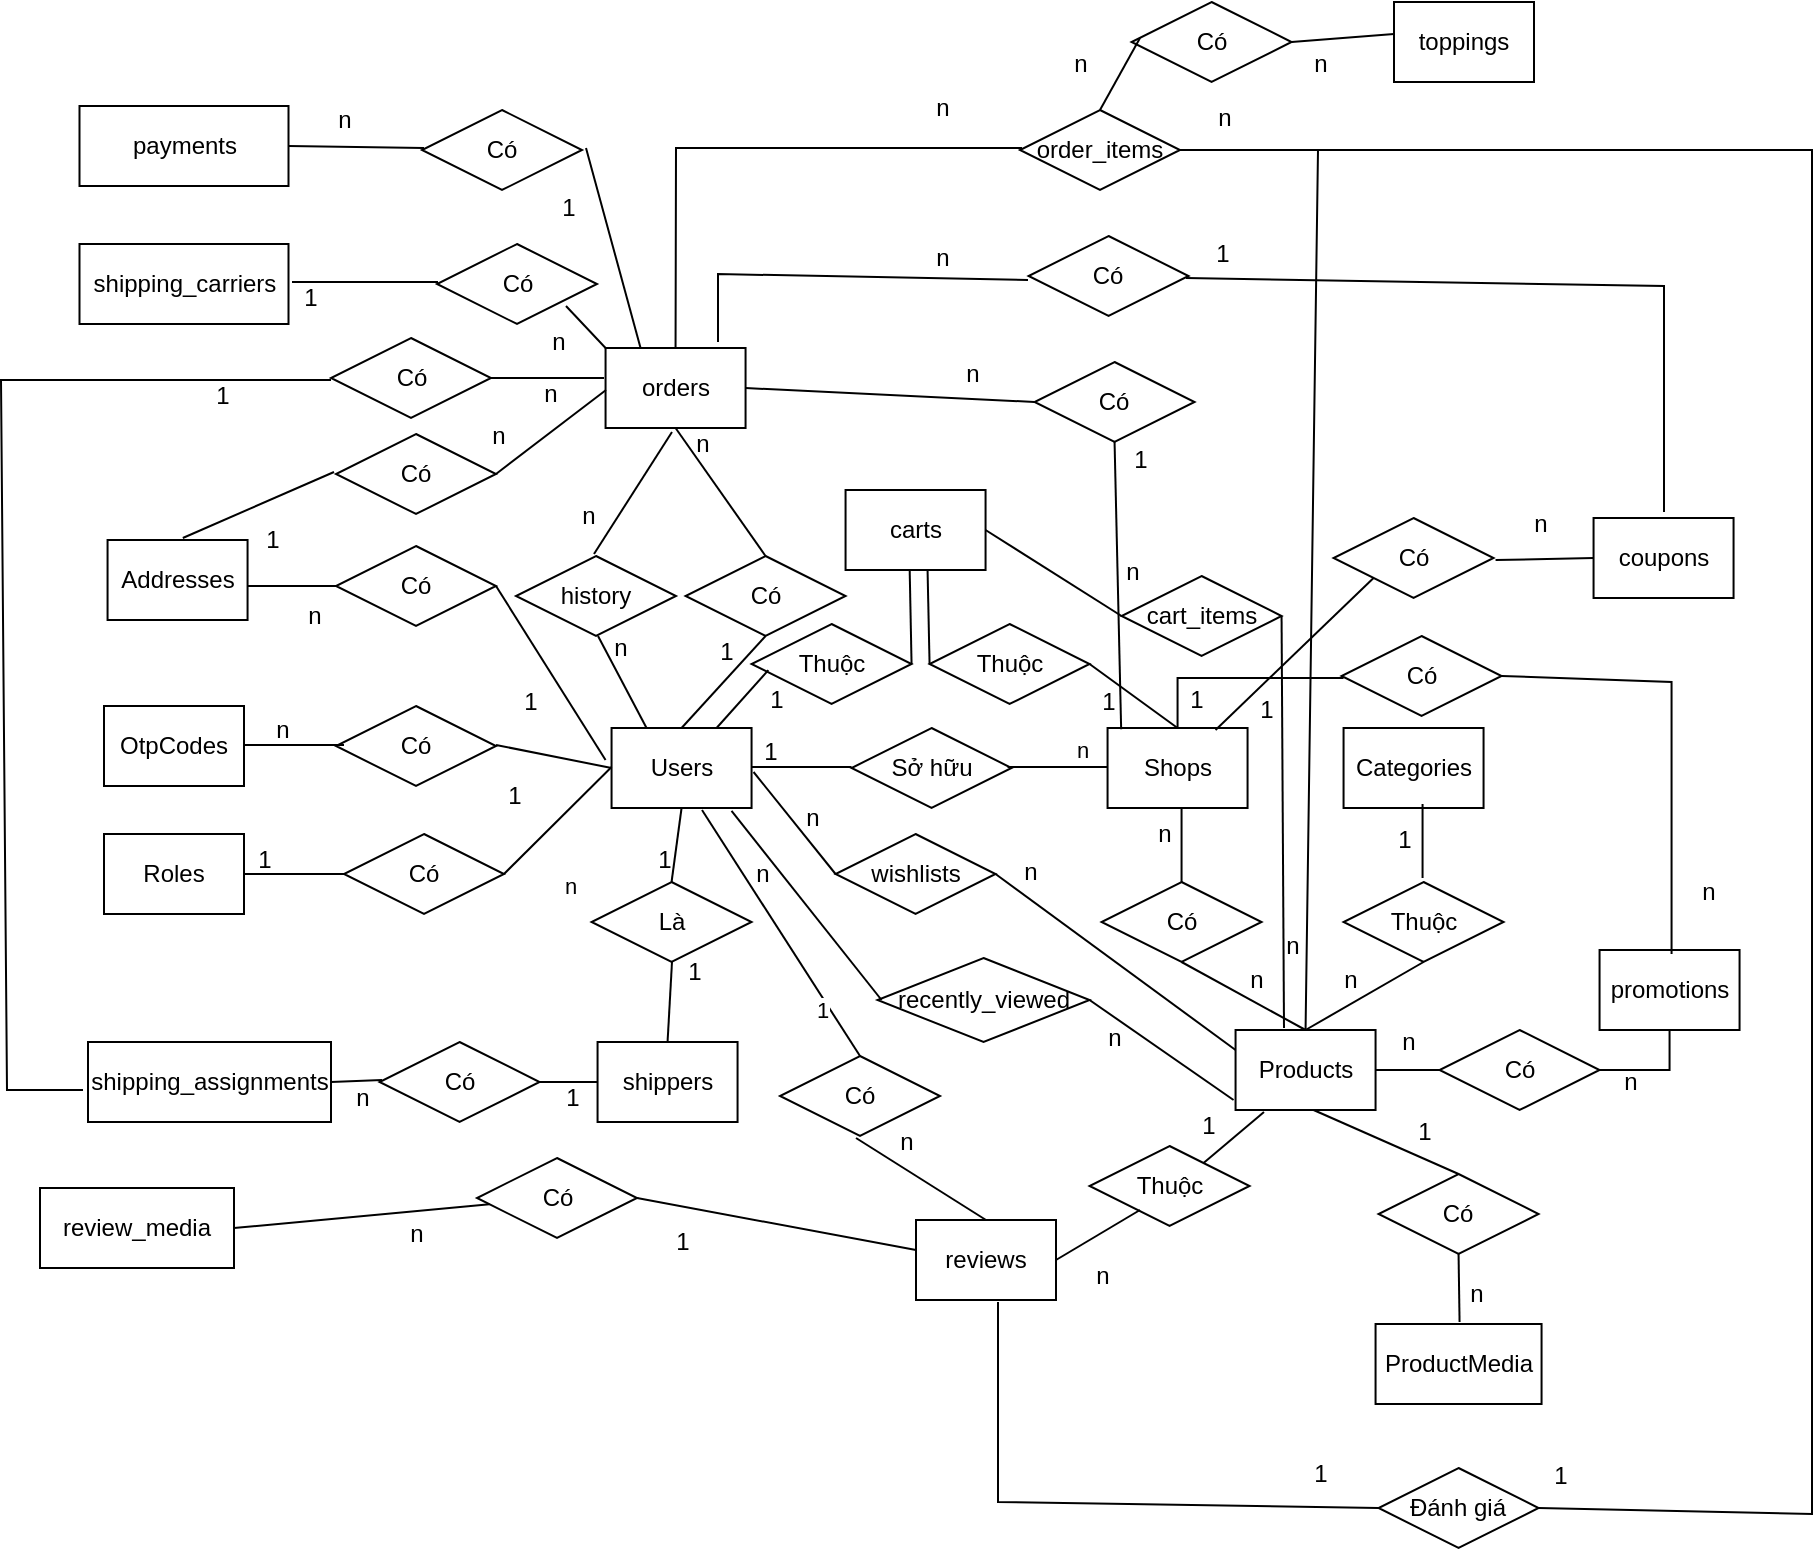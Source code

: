<mxfile version="28.2.0">
  <diagram name="Page-1" id="iB7CZjOayb0uAX34vhnn">
    <mxGraphModel dx="1042" dy="527" grid="1" gridSize="10" guides="1" tooltips="1" connect="1" arrows="1" fold="1" page="1" pageScale="1" pageWidth="827" pageHeight="1169" math="0" shadow="0">
      <root>
        <mxCell id="0" />
        <mxCell id="1" parent="0" />
        <mxCell id="RnyVEv3LvNVgg6abGBlx-1" value="Roles" style="rounded=0;whiteSpace=wrap;html=1;" parent="1" vertex="1">
          <mxGeometry x="132" y="418" width="70" height="40" as="geometry" />
        </mxCell>
        <mxCell id="RnyVEv3LvNVgg6abGBlx-2" value="Users" style="rounded=0;whiteSpace=wrap;html=1;" parent="1" vertex="1">
          <mxGeometry x="385.78" y="365" width="70" height="40" as="geometry" />
        </mxCell>
        <mxCell id="RnyVEv3LvNVgg6abGBlx-3" value="Có" style="rhombus;whiteSpace=wrap;html=1;" parent="1" vertex="1">
          <mxGeometry x="252" y="418" width="80" height="40" as="geometry" />
        </mxCell>
        <mxCell id="RnyVEv3LvNVgg6abGBlx-4" value="" style="endArrow=none;html=1;rounded=0;exitX=1;exitY=0.5;exitDx=0;exitDy=0;" parent="1" source="RnyVEv3LvNVgg6abGBlx-1" edge="1">
          <mxGeometry width="50" height="50" relative="1" as="geometry">
            <mxPoint x="202" y="488" as="sourcePoint" />
            <mxPoint x="252" y="438" as="targetPoint" />
          </mxGeometry>
        </mxCell>
        <mxCell id="RnyVEv3LvNVgg6abGBlx-5" value="" style="endArrow=none;html=1;rounded=0;exitX=1;exitY=0.5;exitDx=0;exitDy=0;" parent="1" source="RnyVEv3LvNVgg6abGBlx-3" edge="1">
          <mxGeometry width="50" height="50" relative="1" as="geometry">
            <mxPoint x="335.78" y="384.5" as="sourcePoint" />
            <mxPoint x="385.78" y="384.5" as="targetPoint" />
          </mxGeometry>
        </mxCell>
        <mxCell id="RnyVEv3LvNVgg6abGBlx-6" value="n" style="edgeLabel;html=1;align=center;verticalAlign=middle;resizable=0;points=[];" parent="RnyVEv3LvNVgg6abGBlx-5" vertex="1" connectable="0">
          <mxGeometry x="0.496" y="4" relative="1" as="geometry">
            <mxPoint x="-4" y="48" as="offset" />
          </mxGeometry>
        </mxCell>
        <mxCell id="RnyVEv3LvNVgg6abGBlx-7" value="1" style="text;html=1;align=center;verticalAlign=middle;resizable=0;points=[];autosize=1;strokeColor=none;fillColor=none;" parent="1" vertex="1">
          <mxGeometry x="197" y="416" width="30" height="30" as="geometry" />
        </mxCell>
        <mxCell id="RnyVEv3LvNVgg6abGBlx-8" value="OtpCodes" style="rounded=0;whiteSpace=wrap;html=1;" parent="1" vertex="1">
          <mxGeometry x="132" y="354" width="70" height="40" as="geometry" />
        </mxCell>
        <mxCell id="RnyVEv3LvNVgg6abGBlx-9" value="Có" style="rhombus;whiteSpace=wrap;html=1;" parent="1" vertex="1">
          <mxGeometry x="248" y="354" width="80" height="40" as="geometry" />
        </mxCell>
        <mxCell id="RnyVEv3LvNVgg6abGBlx-10" value="" style="endArrow=none;html=1;rounded=0;exitX=1;exitY=0.5;exitDx=0;exitDy=0;" parent="1" edge="1">
          <mxGeometry width="50" height="50" relative="1" as="geometry">
            <mxPoint x="202" y="373.5" as="sourcePoint" />
            <mxPoint x="252" y="373.5" as="targetPoint" />
          </mxGeometry>
        </mxCell>
        <mxCell id="RnyVEv3LvNVgg6abGBlx-11" value="" style="endArrow=none;html=1;rounded=0;exitX=1;exitY=0.5;exitDx=0;exitDy=0;entryX=0;entryY=0.5;entryDx=0;entryDy=0;" parent="1" target="RnyVEv3LvNVgg6abGBlx-2" edge="1">
          <mxGeometry width="50" height="50" relative="1" as="geometry">
            <mxPoint x="328" y="373.5" as="sourcePoint" />
            <mxPoint x="382.0" y="434" as="targetPoint" />
          </mxGeometry>
        </mxCell>
        <mxCell id="RnyVEv3LvNVgg6abGBlx-12" value="1" style="text;html=1;align=center;verticalAlign=middle;resizable=0;points=[];autosize=1;strokeColor=none;fillColor=none;" parent="1" vertex="1">
          <mxGeometry x="324.78" y="386" width="25" height="26" as="geometry" />
        </mxCell>
        <mxCell id="RnyVEv3LvNVgg6abGBlx-13" value="n" style="text;html=1;align=center;verticalAlign=middle;resizable=0;points=[];autosize=1;strokeColor=none;fillColor=none;" parent="1" vertex="1">
          <mxGeometry x="208" y="353" width="25" height="26" as="geometry" />
        </mxCell>
        <mxCell id="RnyVEv3LvNVgg6abGBlx-14" value="Sở hữu" style="rhombus;whiteSpace=wrap;html=1;" parent="1" vertex="1">
          <mxGeometry x="505.78" y="365" width="80" height="40" as="geometry" />
        </mxCell>
        <mxCell id="RnyVEv3LvNVgg6abGBlx-15" value="Có" style="rhombus;whiteSpace=wrap;html=1;" parent="1" vertex="1">
          <mxGeometry x="248" y="274" width="80" height="40" as="geometry" />
        </mxCell>
        <mxCell id="RnyVEv3LvNVgg6abGBlx-16" value="Addresses" style="rounded=0;whiteSpace=wrap;html=1;" parent="1" vertex="1">
          <mxGeometry x="133.78" y="271" width="70" height="40" as="geometry" />
        </mxCell>
        <mxCell id="RnyVEv3LvNVgg6abGBlx-17" value="" style="endArrow=none;html=1;rounded=0;entryX=0;entryY=0.5;entryDx=0;entryDy=0;" parent="1" target="RnyVEv3LvNVgg6abGBlx-15" edge="1">
          <mxGeometry width="50" height="50" relative="1" as="geometry">
            <mxPoint x="203.78" y="294" as="sourcePoint" />
            <mxPoint x="421.78" y="273.5" as="targetPoint" />
          </mxGeometry>
        </mxCell>
        <mxCell id="RnyVEv3LvNVgg6abGBlx-18" value="" style="endArrow=none;html=1;rounded=0;exitX=1;exitY=0.5;exitDx=0;exitDy=0;" parent="1" source="RnyVEv3LvNVgg6abGBlx-15" edge="1">
          <mxGeometry width="50" height="50" relative="1" as="geometry">
            <mxPoint x="190.78" y="273.5" as="sourcePoint" />
            <mxPoint x="382.78" y="381" as="targetPoint" />
            <Array as="points" />
          </mxGeometry>
        </mxCell>
        <mxCell id="RnyVEv3LvNVgg6abGBlx-19" value="1" style="text;html=1;align=center;verticalAlign=middle;resizable=0;points=[];autosize=1;strokeColor=none;fillColor=none;" parent="1" vertex="1">
          <mxGeometry x="332" y="339" width="25" height="26" as="geometry" />
        </mxCell>
        <mxCell id="RnyVEv3LvNVgg6abGBlx-20" value="n" style="text;html=1;align=center;verticalAlign=middle;resizable=0;points=[];autosize=1;strokeColor=none;fillColor=none;" parent="1" vertex="1">
          <mxGeometry x="224.25" y="296" width="25" height="26" as="geometry" />
        </mxCell>
        <mxCell id="RnyVEv3LvNVgg6abGBlx-21" value="Shops" style="rounded=0;whiteSpace=wrap;html=1;" parent="1" vertex="1">
          <mxGeometry x="633.78" y="365" width="70" height="40" as="geometry" />
        </mxCell>
        <mxCell id="RnyVEv3LvNVgg6abGBlx-22" value="" style="endArrow=none;html=1;rounded=0;exitX=1;exitY=0.5;exitDx=0;exitDy=0;" parent="1" edge="1">
          <mxGeometry width="50" height="50" relative="1" as="geometry">
            <mxPoint x="583.78" y="384.5" as="sourcePoint" />
            <mxPoint x="633.78" y="384.5" as="targetPoint" />
          </mxGeometry>
        </mxCell>
        <mxCell id="RnyVEv3LvNVgg6abGBlx-23" value="n" style="edgeLabel;html=1;align=center;verticalAlign=middle;resizable=0;points=[];" parent="RnyVEv3LvNVgg6abGBlx-22" vertex="1" connectable="0">
          <mxGeometry x="0.424" y="4" relative="1" as="geometry">
            <mxPoint x="1" y="-5" as="offset" />
          </mxGeometry>
        </mxCell>
        <mxCell id="RnyVEv3LvNVgg6abGBlx-24" value="" style="endArrow=none;html=1;rounded=0;exitX=1;exitY=0.5;exitDx=0;exitDy=0;" parent="1" edge="1">
          <mxGeometry width="50" height="50" relative="1" as="geometry">
            <mxPoint x="455.78" y="384.5" as="sourcePoint" />
            <mxPoint x="505.78" y="384.5" as="targetPoint" />
          </mxGeometry>
        </mxCell>
        <mxCell id="RnyVEv3LvNVgg6abGBlx-25" value="1" style="text;html=1;align=center;verticalAlign=middle;resizable=0;points=[];autosize=1;strokeColor=none;fillColor=none;" parent="1" vertex="1">
          <mxGeometry x="452.78" y="364" width="25" height="26" as="geometry" />
        </mxCell>
        <mxCell id="RnyVEv3LvNVgg6abGBlx-26" value="Categories" style="rounded=0;whiteSpace=wrap;html=1;" parent="1" vertex="1">
          <mxGeometry x="751.78" y="365" width="70" height="40" as="geometry" />
        </mxCell>
        <mxCell id="RnyVEv3LvNVgg6abGBlx-27" value="Products" style="rounded=0;whiteSpace=wrap;html=1;" parent="1" vertex="1">
          <mxGeometry x="697.78" y="516" width="70" height="40" as="geometry" />
        </mxCell>
        <mxCell id="RnyVEv3LvNVgg6abGBlx-28" value="Có" style="rhombus;whiteSpace=wrap;html=1;" parent="1" vertex="1">
          <mxGeometry x="630.78" y="442" width="80" height="40" as="geometry" />
        </mxCell>
        <mxCell id="RnyVEv3LvNVgg6abGBlx-29" value="Thuộc" style="rhombus;whiteSpace=wrap;html=1;" parent="1" vertex="1">
          <mxGeometry x="751.78" y="442" width="80" height="40" as="geometry" />
        </mxCell>
        <mxCell id="RnyVEv3LvNVgg6abGBlx-30" value="" style="endArrow=none;html=1;rounded=0;exitX=0.5;exitY=0;exitDx=0;exitDy=0;" parent="1" source="RnyVEv3LvNVgg6abGBlx-28" edge="1">
          <mxGeometry width="50" height="50" relative="1" as="geometry">
            <mxPoint x="620.78" y="455" as="sourcePoint" />
            <mxPoint x="670.78" y="405" as="targetPoint" />
          </mxGeometry>
        </mxCell>
        <mxCell id="RnyVEv3LvNVgg6abGBlx-31" value="" style="endArrow=none;html=1;rounded=0;exitX=0.5;exitY=0;exitDx=0;exitDy=0;" parent="1" edge="1">
          <mxGeometry width="50" height="50" relative="1" as="geometry">
            <mxPoint x="791.28" y="440" as="sourcePoint" />
            <mxPoint x="791.28" y="403" as="targetPoint" />
          </mxGeometry>
        </mxCell>
        <mxCell id="RnyVEv3LvNVgg6abGBlx-32" value="" style="endArrow=none;html=1;rounded=0;exitX=0.5;exitY=0;exitDx=0;exitDy=0;entryX=0.5;entryY=1;entryDx=0;entryDy=0;" parent="1" source="RnyVEv3LvNVgg6abGBlx-27" target="RnyVEv3LvNVgg6abGBlx-28" edge="1">
          <mxGeometry width="50" height="50" relative="1" as="geometry">
            <mxPoint x="646.78" y="563" as="sourcePoint" />
            <mxPoint x="646.78" y="526" as="targetPoint" />
          </mxGeometry>
        </mxCell>
        <mxCell id="RnyVEv3LvNVgg6abGBlx-33" value="" style="endArrow=none;html=1;rounded=0;exitX=0.5;exitY=0;exitDx=0;exitDy=0;entryX=0.5;entryY=1;entryDx=0;entryDy=0;" parent="1" source="RnyVEv3LvNVgg6abGBlx-27" target="RnyVEv3LvNVgg6abGBlx-29" edge="1">
          <mxGeometry width="50" height="50" relative="1" as="geometry">
            <mxPoint x="757.78" y="526" as="sourcePoint" />
            <mxPoint x="695.78" y="492" as="targetPoint" />
          </mxGeometry>
        </mxCell>
        <mxCell id="RnyVEv3LvNVgg6abGBlx-34" value="n" style="text;html=1;align=center;verticalAlign=middle;resizable=0;points=[];autosize=1;strokeColor=none;fillColor=none;" parent="1" vertex="1">
          <mxGeometry x="649.78" y="405" width="25" height="26" as="geometry" />
        </mxCell>
        <mxCell id="RnyVEv3LvNVgg6abGBlx-35" value="n" style="text;html=1;align=center;verticalAlign=middle;resizable=0;points=[];autosize=1;strokeColor=none;fillColor=none;" parent="1" vertex="1">
          <mxGeometry x="695.78" y="478" width="25" height="26" as="geometry" />
        </mxCell>
        <mxCell id="RnyVEv3LvNVgg6abGBlx-36" value="n" style="text;html=1;align=center;verticalAlign=middle;resizable=0;points=[];autosize=1;strokeColor=none;fillColor=none;" parent="1" vertex="1">
          <mxGeometry x="742.78" y="478" width="25" height="26" as="geometry" />
        </mxCell>
        <mxCell id="RnyVEv3LvNVgg6abGBlx-37" value="1" style="text;html=1;align=center;verticalAlign=middle;resizable=0;points=[];autosize=1;strokeColor=none;fillColor=none;" parent="1" vertex="1">
          <mxGeometry x="769.78" y="408" width="25" height="26" as="geometry" />
        </mxCell>
        <mxCell id="RnyVEv3LvNVgg6abGBlx-38" value="ProductMedia" style="rounded=0;whiteSpace=wrap;html=1;" parent="1" vertex="1">
          <mxGeometry x="767.78" y="663" width="83" height="40" as="geometry" />
        </mxCell>
        <mxCell id="RnyVEv3LvNVgg6abGBlx-39" value="Có" style="rhombus;whiteSpace=wrap;html=1;" parent="1" vertex="1">
          <mxGeometry x="769.28" y="588" width="80" height="40" as="geometry" />
        </mxCell>
        <mxCell id="RnyVEv3LvNVgg6abGBlx-40" value="" style="endArrow=none;html=1;rounded=0;exitX=0.5;exitY=0;exitDx=0;exitDy=0;" parent="1" source="RnyVEv3LvNVgg6abGBlx-39" edge="1">
          <mxGeometry width="50" height="50" relative="1" as="geometry">
            <mxPoint x="736.78" y="593" as="sourcePoint" />
            <mxPoint x="736.78" y="556" as="targetPoint" />
          </mxGeometry>
        </mxCell>
        <mxCell id="RnyVEv3LvNVgg6abGBlx-41" value="" style="endArrow=none;html=1;rounded=0;entryX=0.5;entryY=1;entryDx=0;entryDy=0;" parent="1" target="RnyVEv3LvNVgg6abGBlx-39" edge="1">
          <mxGeometry width="50" height="50" relative="1" as="geometry">
            <mxPoint x="809.78" y="662" as="sourcePoint" />
            <mxPoint x="793.78" y="580" as="targetPoint" />
          </mxGeometry>
        </mxCell>
        <mxCell id="RnyVEv3LvNVgg6abGBlx-42" value="1" style="text;html=1;align=center;verticalAlign=middle;resizable=0;points=[];autosize=1;strokeColor=none;fillColor=none;" parent="1" vertex="1">
          <mxGeometry x="779.78" y="554" width="25" height="26" as="geometry" />
        </mxCell>
        <mxCell id="RnyVEv3LvNVgg6abGBlx-43" value="n" style="text;html=1;align=center;verticalAlign=middle;resizable=0;points=[];autosize=1;strokeColor=none;fillColor=none;" parent="1" vertex="1">
          <mxGeometry x="805.78" y="635" width="25" height="26" as="geometry" />
        </mxCell>
        <mxCell id="RnyVEv3LvNVgg6abGBlx-44" value="carts" style="rounded=0;whiteSpace=wrap;html=1;" parent="1" vertex="1">
          <mxGeometry x="502.78" y="246" width="70" height="40" as="geometry" />
        </mxCell>
        <mxCell id="RnyVEv3LvNVgg6abGBlx-45" value="Thuộc" style="rhombus;whiteSpace=wrap;html=1;" parent="1" vertex="1">
          <mxGeometry x="455.78" y="313" width="80" height="40" as="geometry" />
        </mxCell>
        <mxCell id="RnyVEv3LvNVgg6abGBlx-46" value="" style="endArrow=none;html=1;rounded=0;entryX=0.105;entryY=0.577;entryDx=0;entryDy=0;exitX=0.75;exitY=0;exitDx=0;exitDy=0;entryPerimeter=0;" parent="1" source="RnyVEv3LvNVgg6abGBlx-2" target="RnyVEv3LvNVgg6abGBlx-45" edge="1">
          <mxGeometry width="50" height="50" relative="1" as="geometry">
            <mxPoint x="425.78" y="369" as="sourcePoint" />
            <mxPoint x="445.78" y="491" as="targetPoint" />
          </mxGeometry>
        </mxCell>
        <mxCell id="RnyVEv3LvNVgg6abGBlx-47" value="1" style="text;html=1;align=center;verticalAlign=middle;resizable=0;points=[];autosize=1;strokeColor=none;fillColor=none;" parent="1" vertex="1">
          <mxGeometry x="455.78" y="338" width="25" height="26" as="geometry" />
        </mxCell>
        <mxCell id="RnyVEv3LvNVgg6abGBlx-48" value="Thuộc" style="rhombus;whiteSpace=wrap;html=1;" parent="1" vertex="1">
          <mxGeometry x="544.78" y="313" width="80" height="40" as="geometry" />
        </mxCell>
        <mxCell id="RnyVEv3LvNVgg6abGBlx-49" value="" style="endArrow=none;html=1;rounded=0;exitX=1;exitY=0.5;exitDx=0;exitDy=0;entryX=0.5;entryY=0;entryDx=0;entryDy=0;" parent="1" source="RnyVEv3LvNVgg6abGBlx-48" target="RnyVEv3LvNVgg6abGBlx-21" edge="1">
          <mxGeometry width="50" height="50" relative="1" as="geometry">
            <mxPoint x="611.78" y="455" as="sourcePoint" />
            <mxPoint x="661.78" y="405" as="targetPoint" />
          </mxGeometry>
        </mxCell>
        <mxCell id="RnyVEv3LvNVgg6abGBlx-50" value="1" style="text;html=1;align=center;verticalAlign=middle;resizable=0;points=[];autosize=1;strokeColor=none;fillColor=none;" parent="1" vertex="1">
          <mxGeometry x="621.78" y="339" width="25" height="26" as="geometry" />
        </mxCell>
        <mxCell id="RnyVEv3LvNVgg6abGBlx-51" value="cart_items" style="rhombus;whiteSpace=wrap;html=1;" parent="1" vertex="1">
          <mxGeometry x="640.78" y="289" width="80" height="40" as="geometry" />
        </mxCell>
        <mxCell id="RnyVEv3LvNVgg6abGBlx-52" value="" style="endArrow=none;html=1;rounded=0;exitX=1;exitY=0.5;exitDx=0;exitDy=0;" parent="1" source="RnyVEv3LvNVgg6abGBlx-51" edge="1">
          <mxGeometry width="50" height="50" relative="1" as="geometry">
            <mxPoint x="688.78" y="606" as="sourcePoint" />
            <mxPoint x="722" y="515" as="targetPoint" />
          </mxGeometry>
        </mxCell>
        <mxCell id="RnyVEv3LvNVgg6abGBlx-53" value="n" style="text;html=1;align=center;verticalAlign=middle;resizable=0;points=[];autosize=1;strokeColor=none;fillColor=none;" parent="1" vertex="1">
          <mxGeometry x="633.78" y="274" width="25" height="26" as="geometry" />
        </mxCell>
        <mxCell id="RnyVEv3LvNVgg6abGBlx-54" value="n" style="text;html=1;align=center;verticalAlign=middle;resizable=0;points=[];autosize=1;strokeColor=none;fillColor=none;" parent="1" vertex="1">
          <mxGeometry x="713.78" y="461" width="25" height="26" as="geometry" />
        </mxCell>
        <mxCell id="RnyVEv3LvNVgg6abGBlx-55" value="" style="endArrow=none;html=1;rounded=0;entryX=1;entryY=0.5;entryDx=0;entryDy=0;exitX=0.458;exitY=1.001;exitDx=0;exitDy=0;exitPerimeter=0;" parent="1" source="RnyVEv3LvNVgg6abGBlx-44" target="RnyVEv3LvNVgg6abGBlx-45" edge="1">
          <mxGeometry width="50" height="50" relative="1" as="geometry">
            <mxPoint x="406.78" y="483" as="sourcePoint" />
            <mxPoint x="456.78" y="433" as="targetPoint" />
          </mxGeometry>
        </mxCell>
        <mxCell id="RnyVEv3LvNVgg6abGBlx-56" value="" style="endArrow=none;html=1;rounded=0;entryX=1;entryY=0.5;entryDx=0;entryDy=0;exitX=0.458;exitY=1.001;exitDx=0;exitDy=0;exitPerimeter=0;" parent="1" edge="1">
          <mxGeometry width="50" height="50" relative="1" as="geometry">
            <mxPoint x="543.78" y="286" as="sourcePoint" />
            <mxPoint x="544.78" y="333" as="targetPoint" />
          </mxGeometry>
        </mxCell>
        <mxCell id="RnyVEv3LvNVgg6abGBlx-57" value="" style="endArrow=none;html=1;rounded=0;entryX=0;entryY=0.5;entryDx=0;entryDy=0;exitX=1;exitY=0.5;exitDx=0;exitDy=0;" parent="1" source="RnyVEv3LvNVgg6abGBlx-44" target="RnyVEv3LvNVgg6abGBlx-51" edge="1">
          <mxGeometry width="50" height="50" relative="1" as="geometry">
            <mxPoint x="563.78" y="318" as="sourcePoint" />
            <mxPoint x="613.78" y="268" as="targetPoint" />
          </mxGeometry>
        </mxCell>
        <mxCell id="RnyVEv3LvNVgg6abGBlx-58" value="wishlists" style="rhombus;whiteSpace=wrap;html=1;" parent="1" vertex="1">
          <mxGeometry x="497.78" y="418" width="80" height="40" as="geometry" />
        </mxCell>
        <mxCell id="RnyVEv3LvNVgg6abGBlx-59" value="recently_viewed" style="rhombus;whiteSpace=wrap;html=1;" parent="1" vertex="1">
          <mxGeometry x="518.78" y="480" width="106" height="42" as="geometry" />
        </mxCell>
        <mxCell id="RnyVEv3LvNVgg6abGBlx-60" value="" style="endArrow=none;html=1;rounded=0;entryX=0;entryY=0.5;entryDx=0;entryDy=0;" parent="1" target="RnyVEv3LvNVgg6abGBlx-58" edge="1">
          <mxGeometry width="50" height="50" relative="1" as="geometry">
            <mxPoint x="456.78" y="387" as="sourcePoint" />
            <mxPoint x="468.78" y="408" as="targetPoint" />
          </mxGeometry>
        </mxCell>
        <mxCell id="RnyVEv3LvNVgg6abGBlx-61" value="" style="endArrow=none;html=1;rounded=0;entryX=0.857;entryY=1.036;entryDx=0;entryDy=0;entryPerimeter=0;" parent="1" target="RnyVEv3LvNVgg6abGBlx-2" edge="1">
          <mxGeometry width="50" height="50" relative="1" as="geometry">
            <mxPoint x="520.78" y="501" as="sourcePoint" />
            <mxPoint x="467.78" y="442" as="targetPoint" />
          </mxGeometry>
        </mxCell>
        <mxCell id="RnyVEv3LvNVgg6abGBlx-62" value="n" style="text;html=1;align=center;verticalAlign=middle;resizable=0;points=[];autosize=1;strokeColor=none;fillColor=none;" parent="1" vertex="1">
          <mxGeometry x="448.78" y="425" width="25" height="26" as="geometry" />
        </mxCell>
        <mxCell id="RnyVEv3LvNVgg6abGBlx-63" value="n" style="text;html=1;align=center;verticalAlign=middle;resizable=0;points=[];autosize=1;strokeColor=none;fillColor=none;" parent="1" vertex="1">
          <mxGeometry x="473.78" y="397" width="25" height="26" as="geometry" />
        </mxCell>
        <mxCell id="RnyVEv3LvNVgg6abGBlx-64" value="" style="endArrow=none;html=1;rounded=0;entryX=0;entryY=0.25;entryDx=0;entryDy=0;exitX=1;exitY=0.5;exitDx=0;exitDy=0;" parent="1" source="RnyVEv3LvNVgg6abGBlx-58" target="RnyVEv3LvNVgg6abGBlx-27" edge="1">
          <mxGeometry width="50" height="50" relative="1" as="geometry">
            <mxPoint x="573.78" y="454" as="sourcePoint" />
            <mxPoint x="623.78" y="404" as="targetPoint" />
          </mxGeometry>
        </mxCell>
        <mxCell id="RnyVEv3LvNVgg6abGBlx-65" value="" style="endArrow=none;html=1;rounded=0;entryX=1;entryY=0.5;entryDx=0;entryDy=0;" parent="1" target="RnyVEv3LvNVgg6abGBlx-59" edge="1">
          <mxGeometry width="50" height="50" relative="1" as="geometry">
            <mxPoint x="696.78" y="551" as="sourcePoint" />
            <mxPoint x="610.78" y="521" as="targetPoint" />
          </mxGeometry>
        </mxCell>
        <mxCell id="RnyVEv3LvNVgg6abGBlx-66" value="n" style="text;html=1;align=center;verticalAlign=middle;resizable=0;points=[];autosize=1;strokeColor=none;fillColor=none;" parent="1" vertex="1">
          <mxGeometry x="624.78" y="507" width="25" height="26" as="geometry" />
        </mxCell>
        <mxCell id="RnyVEv3LvNVgg6abGBlx-67" value="n" style="text;html=1;align=center;verticalAlign=middle;resizable=0;points=[];autosize=1;strokeColor=none;fillColor=none;" parent="1" vertex="1">
          <mxGeometry x="582.78" y="424" width="25" height="26" as="geometry" />
        </mxCell>
        <mxCell id="RnyVEv3LvNVgg6abGBlx-68" value="promotions" style="rounded=0;whiteSpace=wrap;html=1;" parent="1" vertex="1">
          <mxGeometry x="879.78" y="476" width="70" height="40" as="geometry" />
        </mxCell>
        <mxCell id="RnyVEv3LvNVgg6abGBlx-69" value="Có" style="rhombus;whiteSpace=wrap;html=1;" parent="1" vertex="1">
          <mxGeometry x="750.78" y="319" width="80" height="40" as="geometry" />
        </mxCell>
        <mxCell id="RnyVEv3LvNVgg6abGBlx-70" value="" style="endArrow=none;html=1;rounded=0;entryX=1;entryY=0.5;entryDx=0;entryDy=0;" parent="1" target="RnyVEv3LvNVgg6abGBlx-69" edge="1">
          <mxGeometry width="50" height="50" relative="1" as="geometry">
            <mxPoint x="915.78" y="478" as="sourcePoint" />
            <mxPoint x="965.78" y="428" as="targetPoint" />
            <Array as="points">
              <mxPoint x="915.78" y="342" />
            </Array>
          </mxGeometry>
        </mxCell>
        <mxCell id="RnyVEv3LvNVgg6abGBlx-71" value="" style="endArrow=none;html=1;rounded=0;exitX=0.5;exitY=0;exitDx=0;exitDy=0;" parent="1" source="RnyVEv3LvNVgg6abGBlx-21" edge="1">
          <mxGeometry width="50" height="50" relative="1" as="geometry">
            <mxPoint x="701.78" y="390" as="sourcePoint" />
            <mxPoint x="751.78" y="340" as="targetPoint" />
            <Array as="points">
              <mxPoint x="668.78" y="340" />
            </Array>
          </mxGeometry>
        </mxCell>
        <mxCell id="RnyVEv3LvNVgg6abGBlx-72" value="1" style="text;html=1;align=center;verticalAlign=middle;resizable=0;points=[];autosize=1;strokeColor=none;fillColor=none;" parent="1" vertex="1">
          <mxGeometry x="665.78" y="338" width="25" height="26" as="geometry" />
        </mxCell>
        <mxCell id="RnyVEv3LvNVgg6abGBlx-73" value="n" style="text;html=1;align=center;verticalAlign=middle;resizable=0;points=[];autosize=1;strokeColor=none;fillColor=none;" parent="1" vertex="1">
          <mxGeometry x="921.78" y="434" width="25" height="26" as="geometry" />
        </mxCell>
        <mxCell id="RnyVEv3LvNVgg6abGBlx-74" value="Có" style="rhombus;whiteSpace=wrap;html=1;" parent="1" vertex="1">
          <mxGeometry x="799.78" y="516" width="80" height="40" as="geometry" />
        </mxCell>
        <mxCell id="RnyVEv3LvNVgg6abGBlx-75" value="" style="endArrow=none;html=1;rounded=0;entryX=0;entryY=0.5;entryDx=0;entryDy=0;exitX=1;exitY=0.5;exitDx=0;exitDy=0;" parent="1" source="RnyVEv3LvNVgg6abGBlx-27" target="RnyVEv3LvNVgg6abGBlx-74" edge="1">
          <mxGeometry width="50" height="50" relative="1" as="geometry">
            <mxPoint x="776.78" y="550" as="sourcePoint" />
            <mxPoint x="826.78" y="500" as="targetPoint" />
          </mxGeometry>
        </mxCell>
        <mxCell id="RnyVEv3LvNVgg6abGBlx-76" value="" style="endArrow=none;html=1;rounded=0;entryX=0.5;entryY=1;entryDx=0;entryDy=0;exitX=1;exitY=0.5;exitDx=0;exitDy=0;" parent="1" source="RnyVEv3LvNVgg6abGBlx-74" target="RnyVEv3LvNVgg6abGBlx-68" edge="1">
          <mxGeometry width="50" height="50" relative="1" as="geometry">
            <mxPoint x="878.78" y="539" as="sourcePoint" />
            <mxPoint x="928.78" y="489" as="targetPoint" />
            <Array as="points">
              <mxPoint x="914.78" y="536" />
            </Array>
          </mxGeometry>
        </mxCell>
        <mxCell id="RnyVEv3LvNVgg6abGBlx-77" value="n" style="text;html=1;align=center;verticalAlign=middle;resizable=0;points=[];autosize=1;strokeColor=none;fillColor=none;" parent="1" vertex="1">
          <mxGeometry x="771.78" y="509" width="25" height="26" as="geometry" />
        </mxCell>
        <mxCell id="RnyVEv3LvNVgg6abGBlx-78" value="n" style="text;html=1;align=center;verticalAlign=middle;resizable=0;points=[];autosize=1;strokeColor=none;fillColor=none;" parent="1" vertex="1">
          <mxGeometry x="882.78" y="529" width="25" height="26" as="geometry" />
        </mxCell>
        <mxCell id="RnyVEv3LvNVgg6abGBlx-79" value="coupons" style="rounded=0;whiteSpace=wrap;html=1;" parent="1" vertex="1">
          <mxGeometry x="876.78" y="260" width="70" height="40" as="geometry" />
        </mxCell>
        <mxCell id="RnyVEv3LvNVgg6abGBlx-80" value="Có" style="rhombus;whiteSpace=wrap;html=1;" parent="1" vertex="1">
          <mxGeometry x="746.78" y="260" width="80" height="40" as="geometry" />
        </mxCell>
        <mxCell id="RnyVEv3LvNVgg6abGBlx-81" value="" style="endArrow=none;html=1;rounded=0;entryX=0;entryY=1;entryDx=0;entryDy=0;" parent="1" target="RnyVEv3LvNVgg6abGBlx-80" edge="1">
          <mxGeometry width="50" height="50" relative="1" as="geometry">
            <mxPoint x="687.78" y="366" as="sourcePoint" />
            <mxPoint x="737.78" y="316" as="targetPoint" />
          </mxGeometry>
        </mxCell>
        <mxCell id="RnyVEv3LvNVgg6abGBlx-82" value="1" style="text;html=1;align=center;verticalAlign=middle;resizable=0;points=[];autosize=1;strokeColor=none;fillColor=none;" parent="1" vertex="1">
          <mxGeometry x="700.78" y="343" width="25" height="26" as="geometry" />
        </mxCell>
        <mxCell id="RnyVEv3LvNVgg6abGBlx-83" value="" style="endArrow=none;html=1;rounded=0;entryX=0;entryY=0.5;entryDx=0;entryDy=0;" parent="1" target="RnyVEv3LvNVgg6abGBlx-79" edge="1">
          <mxGeometry width="50" height="50" relative="1" as="geometry">
            <mxPoint x="827.78" y="281" as="sourcePoint" />
            <mxPoint x="877.78" y="231" as="targetPoint" />
          </mxGeometry>
        </mxCell>
        <mxCell id="RnyVEv3LvNVgg6abGBlx-84" value="n" style="text;html=1;align=center;verticalAlign=middle;resizable=0;points=[];autosize=1;strokeColor=none;fillColor=none;" parent="1" vertex="1">
          <mxGeometry x="837.78" y="250" width="25" height="26" as="geometry" />
        </mxCell>
        <mxCell id="RnyVEv3LvNVgg6abGBlx-85" value="shipping_carriers" style="rounded=0;whiteSpace=wrap;html=1;" parent="1" vertex="1">
          <mxGeometry x="119.75" y="123" width="104.5" height="40" as="geometry" />
        </mxCell>
        <mxCell id="RnyVEv3LvNVgg6abGBlx-86" value="orders" style="rounded=0;whiteSpace=wrap;html=1;" parent="1" vertex="1">
          <mxGeometry x="382.78" y="175" width="70" height="40" as="geometry" />
        </mxCell>
        <mxCell id="RnyVEv3LvNVgg6abGBlx-87" value="Có" style="rhombus;whiteSpace=wrap;html=1;" parent="1" vertex="1">
          <mxGeometry x="422.78" y="279" width="80" height="40" as="geometry" />
        </mxCell>
        <mxCell id="RnyVEv3LvNVgg6abGBlx-88" value="" style="endArrow=none;html=1;rounded=0;exitX=0.5;exitY=0;exitDx=0;exitDy=0;entryX=0.5;entryY=1;entryDx=0;entryDy=0;" parent="1" source="RnyVEv3LvNVgg6abGBlx-2" target="RnyVEv3LvNVgg6abGBlx-87" edge="1">
          <mxGeometry width="50" height="50" relative="1" as="geometry">
            <mxPoint x="367" y="368" as="sourcePoint" />
            <mxPoint x="417" y="318" as="targetPoint" />
          </mxGeometry>
        </mxCell>
        <mxCell id="RnyVEv3LvNVgg6abGBlx-89" value="" style="endArrow=none;html=1;rounded=0;entryX=0.5;entryY=1;entryDx=0;entryDy=0;exitX=0.5;exitY=0;exitDx=0;exitDy=0;" parent="1" source="RnyVEv3LvNVgg6abGBlx-87" target="RnyVEv3LvNVgg6abGBlx-86" edge="1">
          <mxGeometry width="50" height="50" relative="1" as="geometry">
            <mxPoint x="418" y="275" as="sourcePoint" />
            <mxPoint x="422" y="215" as="targetPoint" />
            <Array as="points" />
          </mxGeometry>
        </mxCell>
        <mxCell id="RnyVEv3LvNVgg6abGBlx-90" value="1" style="text;html=1;align=center;verticalAlign=middle;resizable=0;points=[];autosize=1;strokeColor=none;fillColor=none;" parent="1" vertex="1">
          <mxGeometry x="430.78" y="314" width="25" height="26" as="geometry" />
        </mxCell>
        <mxCell id="RnyVEv3LvNVgg6abGBlx-91" value="n" style="text;html=1;align=center;verticalAlign=middle;resizable=0;points=[];autosize=1;strokeColor=none;fillColor=none;" parent="1" vertex="1">
          <mxGeometry x="418" y="210" width="25" height="26" as="geometry" />
        </mxCell>
        <mxCell id="RnyVEv3LvNVgg6abGBlx-92" value="" style="endArrow=none;html=1;rounded=0;entryX=0;entryY=0.5;entryDx=0;entryDy=0;exitX=1;exitY=0.5;exitDx=0;exitDy=0;" parent="1" source="RnyVEv3LvNVgg6abGBlx-86" target="RnyVEv3LvNVgg6abGBlx-93" edge="1">
          <mxGeometry width="50" height="50" relative="1" as="geometry">
            <mxPoint x="451" y="194" as="sourcePoint" />
            <mxPoint x="619" y="199" as="targetPoint" />
          </mxGeometry>
        </mxCell>
        <mxCell id="RnyVEv3LvNVgg6abGBlx-93" value="Có" style="rhombus;whiteSpace=wrap;html=1;" parent="1" vertex="1">
          <mxGeometry x="597.28" y="182" width="80" height="40" as="geometry" />
        </mxCell>
        <mxCell id="RnyVEv3LvNVgg6abGBlx-94" value="" style="endArrow=none;html=1;rounded=0;exitX=0.752;exitY=1.025;exitDx=0;exitDy=0;entryX=0.5;entryY=1;entryDx=0;entryDy=0;exitPerimeter=0;" parent="1" source="RnyVEv3LvNVgg6abGBlx-50" target="RnyVEv3LvNVgg6abGBlx-93" edge="1">
          <mxGeometry width="50" height="50" relative="1" as="geometry">
            <mxPoint x="657" y="360" as="sourcePoint" />
            <mxPoint x="660" y="219" as="targetPoint" />
          </mxGeometry>
        </mxCell>
        <mxCell id="RnyVEv3LvNVgg6abGBlx-95" value="1" style="text;html=1;align=center;verticalAlign=middle;resizable=0;points=[];autosize=1;strokeColor=none;fillColor=none;" parent="1" vertex="1">
          <mxGeometry x="637" y="218" width="25" height="26" as="geometry" />
        </mxCell>
        <mxCell id="RnyVEv3LvNVgg6abGBlx-96" value="n" style="text;html=1;align=center;verticalAlign=middle;resizable=0;points=[];autosize=1;strokeColor=none;fillColor=none;" parent="1" vertex="1">
          <mxGeometry x="553" y="175" width="25" height="26" as="geometry" />
        </mxCell>
        <mxCell id="RnyVEv3LvNVgg6abGBlx-97" value="Có" style="rhombus;whiteSpace=wrap;html=1;" parent="1" vertex="1">
          <mxGeometry x="248.0" y="218" width="80" height="40" as="geometry" />
        </mxCell>
        <mxCell id="RnyVEv3LvNVgg6abGBlx-98" value="" style="endArrow=none;html=1;rounded=0;exitX=1;exitY=0.5;exitDx=0;exitDy=0;" parent="1" source="RnyVEv3LvNVgg6abGBlx-97" edge="1">
          <mxGeometry width="50" height="50" relative="1" as="geometry">
            <mxPoint x="333" y="246" as="sourcePoint" />
            <mxPoint x="383" y="196" as="targetPoint" />
          </mxGeometry>
        </mxCell>
        <mxCell id="RnyVEv3LvNVgg6abGBlx-99" value="" style="endArrow=none;html=1;rounded=0;" parent="1" edge="1">
          <mxGeometry width="50" height="50" relative="1" as="geometry">
            <mxPoint x="171.41" y="270" as="sourcePoint" />
            <mxPoint x="247" y="237" as="targetPoint" />
          </mxGeometry>
        </mxCell>
        <mxCell id="RnyVEv3LvNVgg6abGBlx-100" value="n" style="text;html=1;align=center;verticalAlign=middle;resizable=0;points=[];autosize=1;strokeColor=none;fillColor=none;" parent="1" vertex="1">
          <mxGeometry x="316" y="206" width="25" height="26" as="geometry" />
        </mxCell>
        <mxCell id="RnyVEv3LvNVgg6abGBlx-101" value="1" style="text;html=1;align=center;verticalAlign=middle;resizable=0;points=[];autosize=1;strokeColor=none;fillColor=none;" parent="1" vertex="1">
          <mxGeometry x="203.78" y="258" width="25" height="26" as="geometry" />
        </mxCell>
        <mxCell id="RnyVEv3LvNVgg6abGBlx-102" value="Có" style="rhombus;whiteSpace=wrap;html=1;" parent="1" vertex="1">
          <mxGeometry x="594.28" y="119" width="80" height="40" as="geometry" />
        </mxCell>
        <mxCell id="RnyVEv3LvNVgg6abGBlx-103" value="" style="endArrow=none;html=1;rounded=0;" parent="1" edge="1">
          <mxGeometry width="50" height="50" relative="1" as="geometry">
            <mxPoint x="439" y="172" as="sourcePoint" />
            <mxPoint x="594" y="141" as="targetPoint" />
            <Array as="points">
              <mxPoint x="439" y="138" />
            </Array>
          </mxGeometry>
        </mxCell>
        <mxCell id="RnyVEv3LvNVgg6abGBlx-104" value="" style="endArrow=none;html=1;rounded=0;" parent="1" edge="1">
          <mxGeometry width="50" height="50" relative="1" as="geometry">
            <mxPoint x="673" y="140" as="sourcePoint" />
            <mxPoint x="912" y="257" as="targetPoint" />
            <Array as="points">
              <mxPoint x="912" y="144" />
            </Array>
          </mxGeometry>
        </mxCell>
        <mxCell id="RnyVEv3LvNVgg6abGBlx-105" value="n" style="text;html=1;align=center;verticalAlign=middle;resizable=0;points=[];autosize=1;strokeColor=none;fillColor=none;" parent="1" vertex="1">
          <mxGeometry x="538" y="117" width="25" height="26" as="geometry" />
        </mxCell>
        <mxCell id="RnyVEv3LvNVgg6abGBlx-106" value="1" style="text;html=1;align=center;verticalAlign=middle;resizable=0;points=[];autosize=1;strokeColor=none;fillColor=none;" parent="1" vertex="1">
          <mxGeometry x="678.78" y="115" width="25" height="26" as="geometry" />
        </mxCell>
        <mxCell id="RnyVEv3LvNVgg6abGBlx-107" value="Có" style="rhombus;whiteSpace=wrap;html=1;" parent="1" vertex="1">
          <mxGeometry x="298.5" y="123" width="80" height="40" as="geometry" />
        </mxCell>
        <mxCell id="RnyVEv3LvNVgg6abGBlx-108" value="" style="endArrow=none;html=1;rounded=0;exitX=0;exitY=0;exitDx=0;exitDy=0;" parent="1" source="RnyVEv3LvNVgg6abGBlx-86" edge="1">
          <mxGeometry width="50" height="50" relative="1" as="geometry">
            <mxPoint x="313" y="204" as="sourcePoint" />
            <mxPoint x="363" y="154" as="targetPoint" />
          </mxGeometry>
        </mxCell>
        <mxCell id="RnyVEv3LvNVgg6abGBlx-109" value="" style="endArrow=none;html=1;rounded=0;" parent="1" edge="1">
          <mxGeometry width="50" height="50" relative="1" as="geometry">
            <mxPoint x="226" y="142" as="sourcePoint" />
            <mxPoint x="299" y="142" as="targetPoint" />
          </mxGeometry>
        </mxCell>
        <mxCell id="RnyVEv3LvNVgg6abGBlx-110" value="n" style="text;html=1;align=center;verticalAlign=middle;resizable=0;points=[];autosize=1;strokeColor=none;fillColor=none;" parent="1" vertex="1">
          <mxGeometry x="346" y="159" width="25" height="26" as="geometry" />
        </mxCell>
        <mxCell id="RnyVEv3LvNVgg6abGBlx-111" value="1" style="text;html=1;align=center;verticalAlign=middle;resizable=0;points=[];autosize=1;strokeColor=none;fillColor=none;" parent="1" vertex="1">
          <mxGeometry x="222" y="137" width="25" height="26" as="geometry" />
        </mxCell>
        <mxCell id="RnyVEv3LvNVgg6abGBlx-112" value="order_items" style="rhombus;whiteSpace=wrap;html=1;" parent="1" vertex="1">
          <mxGeometry x="590" y="56" width="80" height="40" as="geometry" />
        </mxCell>
        <mxCell id="RnyVEv3LvNVgg6abGBlx-113" value="" style="endArrow=none;html=1;rounded=0;exitX=0.5;exitY=0;exitDx=0;exitDy=0;" parent="1" source="RnyVEv3LvNVgg6abGBlx-86" edge="1">
          <mxGeometry width="50" height="50" relative="1" as="geometry">
            <mxPoint x="541" y="125" as="sourcePoint" />
            <mxPoint x="591" y="75" as="targetPoint" />
            <Array as="points">
              <mxPoint x="418" y="75" />
            </Array>
          </mxGeometry>
        </mxCell>
        <mxCell id="RnyVEv3LvNVgg6abGBlx-114" value="" style="endArrow=none;html=1;rounded=0;exitX=0.5;exitY=0;exitDx=0;exitDy=0;" parent="1" source="RnyVEv3LvNVgg6abGBlx-27" edge="1">
          <mxGeometry width="50" height="50" relative="1" as="geometry">
            <mxPoint x="619" y="126" as="sourcePoint" />
            <mxPoint x="669" y="76" as="targetPoint" />
            <Array as="points">
              <mxPoint x="739" y="76" />
            </Array>
          </mxGeometry>
        </mxCell>
        <mxCell id="RnyVEv3LvNVgg6abGBlx-115" value="n" style="text;html=1;align=center;verticalAlign=middle;resizable=0;points=[];autosize=1;strokeColor=none;fillColor=none;" parent="1" vertex="1">
          <mxGeometry x="538" y="42" width="25" height="26" as="geometry" />
        </mxCell>
        <mxCell id="RnyVEv3LvNVgg6abGBlx-116" value="n" style="text;html=1;align=center;verticalAlign=middle;resizable=0;points=[];autosize=1;strokeColor=none;fillColor=none;" parent="1" vertex="1">
          <mxGeometry x="679" y="47" width="25" height="26" as="geometry" />
        </mxCell>
        <mxCell id="RnyVEv3LvNVgg6abGBlx-117" value="history" style="rhombus;whiteSpace=wrap;html=1;" parent="1" vertex="1">
          <mxGeometry x="338" y="279" width="80" height="40" as="geometry" />
        </mxCell>
        <mxCell id="RnyVEv3LvNVgg6abGBlx-118" value="" style="endArrow=none;html=1;rounded=0;exitX=0.25;exitY=0;exitDx=0;exitDy=0;" parent="1" source="RnyVEv3LvNVgg6abGBlx-2" edge="1">
          <mxGeometry width="50" height="50" relative="1" as="geometry">
            <mxPoint x="329" y="369" as="sourcePoint" />
            <mxPoint x="379" y="319" as="targetPoint" />
          </mxGeometry>
        </mxCell>
        <mxCell id="RnyVEv3LvNVgg6abGBlx-119" value="" style="endArrow=none;html=1;rounded=0;" parent="1" edge="1">
          <mxGeometry width="50" height="50" relative="1" as="geometry">
            <mxPoint x="377" y="278" as="sourcePoint" />
            <mxPoint x="416" y="217" as="targetPoint" />
          </mxGeometry>
        </mxCell>
        <mxCell id="RnyVEv3LvNVgg6abGBlx-120" value="n" style="text;html=1;align=center;verticalAlign=middle;resizable=0;points=[];autosize=1;strokeColor=none;fillColor=none;" parent="1" vertex="1">
          <mxGeometry x="361" y="246" width="25" height="26" as="geometry" />
        </mxCell>
        <mxCell id="RnyVEv3LvNVgg6abGBlx-121" value="n" style="text;html=1;align=center;verticalAlign=middle;resizable=0;points=[];autosize=1;strokeColor=none;fillColor=none;" parent="1" vertex="1">
          <mxGeometry x="377" y="312" width="25" height="26" as="geometry" />
        </mxCell>
        <mxCell id="RnyVEv3LvNVgg6abGBlx-122" value="payments" style="rounded=0;whiteSpace=wrap;html=1;" parent="1" vertex="1">
          <mxGeometry x="119.75" y="54" width="104.5" height="40" as="geometry" />
        </mxCell>
        <mxCell id="RnyVEv3LvNVgg6abGBlx-123" value="Có" style="rhombus;whiteSpace=wrap;html=1;" parent="1" vertex="1">
          <mxGeometry x="291" y="56" width="80" height="40" as="geometry" />
        </mxCell>
        <mxCell id="RnyVEv3LvNVgg6abGBlx-124" value="" style="endArrow=none;html=1;rounded=0;exitX=1;exitY=0.5;exitDx=0;exitDy=0;" parent="1" source="RnyVEv3LvNVgg6abGBlx-122" edge="1">
          <mxGeometry width="50" height="50" relative="1" as="geometry">
            <mxPoint x="242" y="125" as="sourcePoint" />
            <mxPoint x="292" y="75" as="targetPoint" />
          </mxGeometry>
        </mxCell>
        <mxCell id="RnyVEv3LvNVgg6abGBlx-125" value="" style="endArrow=none;html=1;rounded=0;exitX=0.25;exitY=0;exitDx=0;exitDy=0;" parent="1" source="RnyVEv3LvNVgg6abGBlx-86" edge="1">
          <mxGeometry width="50" height="50" relative="1" as="geometry">
            <mxPoint x="323" y="125" as="sourcePoint" />
            <mxPoint x="373" y="75" as="targetPoint" />
          </mxGeometry>
        </mxCell>
        <mxCell id="RnyVEv3LvNVgg6abGBlx-126" value="n" style="text;html=1;align=center;verticalAlign=middle;resizable=0;points=[];autosize=1;strokeColor=none;fillColor=none;" parent="1" vertex="1">
          <mxGeometry x="239" y="48" width="25" height="26" as="geometry" />
        </mxCell>
        <mxCell id="RnyVEv3LvNVgg6abGBlx-127" value="1" style="text;html=1;align=center;verticalAlign=middle;resizable=0;points=[];autosize=1;strokeColor=none;fillColor=none;" parent="1" vertex="1">
          <mxGeometry x="351" y="92" width="25" height="26" as="geometry" />
        </mxCell>
        <mxCell id="RnyVEv3LvNVgg6abGBlx-128" value="shippers" style="rounded=0;whiteSpace=wrap;html=1;" parent="1" vertex="1">
          <mxGeometry x="378.78" y="522" width="70" height="40" as="geometry" />
        </mxCell>
        <mxCell id="RnyVEv3LvNVgg6abGBlx-129" value="Là" style="rhombus;whiteSpace=wrap;html=1;" parent="1" vertex="1">
          <mxGeometry x="375.78" y="442" width="80" height="40" as="geometry" />
        </mxCell>
        <mxCell id="RnyVEv3LvNVgg6abGBlx-130" value="" style="endArrow=none;html=1;rounded=0;exitX=0.5;exitY=0;exitDx=0;exitDy=0;entryX=0.5;entryY=1;entryDx=0;entryDy=0;" parent="1" source="RnyVEv3LvNVgg6abGBlx-129" target="RnyVEv3LvNVgg6abGBlx-2" edge="1">
          <mxGeometry width="50" height="50" relative="1" as="geometry">
            <mxPoint x="371" y="455" as="sourcePoint" />
            <mxPoint x="421" y="405" as="targetPoint" />
          </mxGeometry>
        </mxCell>
        <mxCell id="RnyVEv3LvNVgg6abGBlx-131" value="" style="endArrow=none;html=1;rounded=0;exitX=0.5;exitY=0;exitDx=0;exitDy=0;" parent="1" source="RnyVEv3LvNVgg6abGBlx-128" edge="1">
          <mxGeometry width="50" height="50" relative="1" as="geometry">
            <mxPoint x="366" y="532" as="sourcePoint" />
            <mxPoint x="416" y="482" as="targetPoint" />
          </mxGeometry>
        </mxCell>
        <mxCell id="RnyVEv3LvNVgg6abGBlx-132" value="1" style="text;html=1;align=center;verticalAlign=middle;resizable=0;points=[];autosize=1;strokeColor=none;fillColor=none;" parent="1" vertex="1">
          <mxGeometry x="399" y="418" width="25" height="26" as="geometry" />
        </mxCell>
        <mxCell id="RnyVEv3LvNVgg6abGBlx-133" value="1" style="text;html=1;align=center;verticalAlign=middle;resizable=0;points=[];autosize=1;strokeColor=none;fillColor=none;" parent="1" vertex="1">
          <mxGeometry x="414" y="474" width="25" height="26" as="geometry" />
        </mxCell>
        <mxCell id="RnyVEv3LvNVgg6abGBlx-134" value="shipping_assignments" style="rounded=0;whiteSpace=wrap;html=1;" parent="1" vertex="1">
          <mxGeometry x="124" y="522" width="121.5" height="40" as="geometry" />
        </mxCell>
        <mxCell id="RnyVEv3LvNVgg6abGBlx-135" value="Có" style="rhombus;whiteSpace=wrap;html=1;" parent="1" vertex="1">
          <mxGeometry x="245.5" y="170" width="80" height="40" as="geometry" />
        </mxCell>
        <mxCell id="RnyVEv3LvNVgg6abGBlx-136" value="" style="endArrow=none;html=1;rounded=0;" parent="1" source="RnyVEv3LvNVgg6abGBlx-135" edge="1">
          <mxGeometry width="50" height="50" relative="1" as="geometry">
            <mxPoint x="325.5" y="240" as="sourcePoint" />
            <mxPoint x="382" y="190" as="targetPoint" />
          </mxGeometry>
        </mxCell>
        <mxCell id="RnyVEv3LvNVgg6abGBlx-137" value="n" style="text;html=1;align=center;verticalAlign=middle;resizable=0;points=[];autosize=1;strokeColor=none;fillColor=none;" parent="1" vertex="1">
          <mxGeometry x="342" y="185" width="25" height="26" as="geometry" />
        </mxCell>
        <mxCell id="RnyVEv3LvNVgg6abGBlx-138" value="" style="endArrow=none;html=1;rounded=0;exitX=0;exitY=0.5;exitDx=0;exitDy=0;" parent="1" edge="1">
          <mxGeometry width="50" height="50" relative="1" as="geometry">
            <mxPoint x="121.5" y="546" as="sourcePoint" />
            <mxPoint x="245.5" y="191" as="targetPoint" />
            <Array as="points">
              <mxPoint x="83.5" y="546" />
              <mxPoint x="80.5" y="191" />
            </Array>
          </mxGeometry>
        </mxCell>
        <mxCell id="RnyVEv3LvNVgg6abGBlx-139" value="1" style="text;html=1;align=center;verticalAlign=middle;resizable=0;points=[];autosize=1;strokeColor=none;fillColor=none;" parent="1" vertex="1">
          <mxGeometry x="178" y="186" width="25" height="26" as="geometry" />
        </mxCell>
        <mxCell id="RnyVEv3LvNVgg6abGBlx-140" value="Có" style="rhombus;whiteSpace=wrap;html=1;" parent="1" vertex="1">
          <mxGeometry x="269.78" y="522" width="80" height="40" as="geometry" />
        </mxCell>
        <mxCell id="RnyVEv3LvNVgg6abGBlx-141" value="" style="endArrow=none;html=1;rounded=0;exitX=1;exitY=0.5;exitDx=0;exitDy=0;" parent="1" source="RnyVEv3LvNVgg6abGBlx-134" edge="1">
          <mxGeometry width="50" height="50" relative="1" as="geometry">
            <mxPoint x="221" y="591" as="sourcePoint" />
            <mxPoint x="271" y="541" as="targetPoint" />
          </mxGeometry>
        </mxCell>
        <mxCell id="RnyVEv3LvNVgg6abGBlx-142" value="n" style="text;html=1;align=center;verticalAlign=middle;resizable=0;points=[];autosize=1;strokeColor=none;fillColor=none;" parent="1" vertex="1">
          <mxGeometry x="248" y="537" width="25" height="26" as="geometry" />
        </mxCell>
        <mxCell id="RnyVEv3LvNVgg6abGBlx-143" value="" style="endArrow=none;html=1;rounded=0;exitX=1;exitY=0.5;exitDx=0;exitDy=0;entryX=0;entryY=0.5;entryDx=0;entryDy=0;" parent="1" source="RnyVEv3LvNVgg6abGBlx-140" target="RnyVEv3LvNVgg6abGBlx-128" edge="1">
          <mxGeometry width="50" height="50" relative="1" as="geometry">
            <mxPoint x="329" y="588" as="sourcePoint" />
            <mxPoint x="379" y="538" as="targetPoint" />
          </mxGeometry>
        </mxCell>
        <mxCell id="RnyVEv3LvNVgg6abGBlx-144" value="1" style="text;html=1;align=center;verticalAlign=middle;resizable=0;points=[];autosize=1;strokeColor=none;fillColor=none;" parent="1" vertex="1">
          <mxGeometry x="353" y="537" width="25" height="26" as="geometry" />
        </mxCell>
        <mxCell id="RnyVEv3LvNVgg6abGBlx-145" value="reviews" style="rounded=0;whiteSpace=wrap;html=1;" parent="1" vertex="1">
          <mxGeometry x="538" y="611" width="70" height="40" as="geometry" />
        </mxCell>
        <mxCell id="RnyVEv3LvNVgg6abGBlx-146" value="Có" style="rhombus;whiteSpace=wrap;html=1;" parent="1" vertex="1">
          <mxGeometry x="470" y="529" width="80" height="40" as="geometry" />
        </mxCell>
        <mxCell id="RnyVEv3LvNVgg6abGBlx-147" value="" style="endArrow=none;html=1;rounded=0;exitX=0.5;exitY=0;exitDx=0;exitDy=0;" parent="1" source="RnyVEv3LvNVgg6abGBlx-146" edge="1">
          <mxGeometry width="50" height="50" relative="1" as="geometry">
            <mxPoint x="381" y="456" as="sourcePoint" />
            <mxPoint x="431" y="406" as="targetPoint" />
          </mxGeometry>
        </mxCell>
        <mxCell id="RnyVEv3LvNVgg6abGBlx-148" value="1" style="edgeLabel;html=1;align=center;verticalAlign=middle;resizable=0;points=[];" parent="RnyVEv3LvNVgg6abGBlx-147" vertex="1" connectable="0">
          <mxGeometry x="-0.582" y="5" relative="1" as="geometry">
            <mxPoint x="1" as="offset" />
          </mxGeometry>
        </mxCell>
        <mxCell id="RnyVEv3LvNVgg6abGBlx-149" value="" style="endArrow=none;html=1;rounded=0;exitX=0.5;exitY=0;exitDx=0;exitDy=0;" parent="1" source="RnyVEv3LvNVgg6abGBlx-145" edge="1">
          <mxGeometry width="50" height="50" relative="1" as="geometry">
            <mxPoint x="458" y="620" as="sourcePoint" />
            <mxPoint x="508" y="570" as="targetPoint" />
          </mxGeometry>
        </mxCell>
        <mxCell id="RnyVEv3LvNVgg6abGBlx-150" value="n" style="text;html=1;align=center;verticalAlign=middle;resizable=0;points=[];autosize=1;strokeColor=none;fillColor=none;" parent="1" vertex="1">
          <mxGeometry x="520" y="559" width="25" height="26" as="geometry" />
        </mxCell>
        <mxCell id="RnyVEv3LvNVgg6abGBlx-151" value="" style="endArrow=none;html=1;rounded=0;" parent="1" edge="1">
          <mxGeometry width="50" height="50" relative="1" as="geometry">
            <mxPoint x="680" y="584" as="sourcePoint" />
            <mxPoint x="712" y="557" as="targetPoint" />
          </mxGeometry>
        </mxCell>
        <mxCell id="RnyVEv3LvNVgg6abGBlx-152" value="Thuộc" style="rhombus;whiteSpace=wrap;html=1;" parent="1" vertex="1">
          <mxGeometry x="624.78" y="574" width="80" height="40" as="geometry" />
        </mxCell>
        <mxCell id="RnyVEv3LvNVgg6abGBlx-153" value="" style="endArrow=none;html=1;rounded=0;exitX=1;exitY=0.5;exitDx=0;exitDy=0;" parent="1" source="RnyVEv3LvNVgg6abGBlx-145" edge="1">
          <mxGeometry width="50" height="50" relative="1" as="geometry">
            <mxPoint x="600" y="656" as="sourcePoint" />
            <mxPoint x="650" y="606" as="targetPoint" />
          </mxGeometry>
        </mxCell>
        <mxCell id="RnyVEv3LvNVgg6abGBlx-154" value="1" style="text;html=1;align=center;verticalAlign=middle;resizable=0;points=[];autosize=1;strokeColor=none;fillColor=none;" parent="1" vertex="1">
          <mxGeometry x="671" y="551" width="25" height="26" as="geometry" />
        </mxCell>
        <mxCell id="RnyVEv3LvNVgg6abGBlx-155" value="n" style="text;html=1;align=center;verticalAlign=middle;resizable=0;points=[];autosize=1;strokeColor=none;fillColor=none;" parent="1" vertex="1">
          <mxGeometry x="618" y="626" width="25" height="26" as="geometry" />
        </mxCell>
        <mxCell id="RnyVEv3LvNVgg6abGBlx-156" value="Đánh giá" style="rhombus;whiteSpace=wrap;html=1;" parent="1" vertex="1">
          <mxGeometry x="769.28" y="735" width="80" height="40" as="geometry" />
        </mxCell>
        <mxCell id="RnyVEv3LvNVgg6abGBlx-157" value="" style="endArrow=none;html=1;rounded=0;exitX=0;exitY=0.5;exitDx=0;exitDy=0;" parent="1" source="RnyVEv3LvNVgg6abGBlx-156" edge="1">
          <mxGeometry width="50" height="50" relative="1" as="geometry">
            <mxPoint x="529" y="702" as="sourcePoint" />
            <mxPoint x="579" y="652" as="targetPoint" />
            <Array as="points">
              <mxPoint x="579" y="752" />
            </Array>
          </mxGeometry>
        </mxCell>
        <mxCell id="RnyVEv3LvNVgg6abGBlx-158" value="" style="endArrow=none;html=1;rounded=0;exitX=1;exitY=0.5;exitDx=0;exitDy=0;" parent="1" source="RnyVEv3LvNVgg6abGBlx-156" edge="1">
          <mxGeometry width="50" height="50" relative="1" as="geometry">
            <mxPoint x="619" y="126" as="sourcePoint" />
            <mxPoint x="669" y="76" as="targetPoint" />
            <Array as="points">
              <mxPoint x="986" y="758" />
              <mxPoint x="986" y="76" />
            </Array>
          </mxGeometry>
        </mxCell>
        <mxCell id="RnyVEv3LvNVgg6abGBlx-159" value="1" style="text;html=1;align=center;verticalAlign=middle;resizable=0;points=[];autosize=1;strokeColor=none;fillColor=none;" parent="1" vertex="1">
          <mxGeometry x="727" y="725" width="25" height="26" as="geometry" />
        </mxCell>
        <mxCell id="RnyVEv3LvNVgg6abGBlx-160" value="1" style="text;html=1;align=center;verticalAlign=middle;resizable=0;points=[];autosize=1;strokeColor=none;fillColor=none;" parent="1" vertex="1">
          <mxGeometry x="847" y="726" width="25" height="26" as="geometry" />
        </mxCell>
        <mxCell id="RnyVEv3LvNVgg6abGBlx-161" value="review_media" style="rounded=0;whiteSpace=wrap;html=1;" parent="1" vertex="1">
          <mxGeometry x="100" y="595" width="97" height="40" as="geometry" />
        </mxCell>
        <mxCell id="RnyVEv3LvNVgg6abGBlx-162" value="Có" style="rhombus;whiteSpace=wrap;html=1;" parent="1" vertex="1">
          <mxGeometry x="318.5" y="580" width="80" height="40" as="geometry" />
        </mxCell>
        <mxCell id="RnyVEv3LvNVgg6abGBlx-163" value="" style="endArrow=none;html=1;rounded=0;exitX=1;exitY=0.5;exitDx=0;exitDy=0;" parent="1" source="RnyVEv3LvNVgg6abGBlx-162" edge="1">
          <mxGeometry width="50" height="50" relative="1" as="geometry">
            <mxPoint x="488" y="676" as="sourcePoint" />
            <mxPoint x="538" y="626" as="targetPoint" />
          </mxGeometry>
        </mxCell>
        <mxCell id="RnyVEv3LvNVgg6abGBlx-164" value="" style="endArrow=none;html=1;rounded=0;exitX=1;exitY=0.5;exitDx=0;exitDy=0;" parent="1" source="RnyVEv3LvNVgg6abGBlx-161" edge="1" target="RnyVEv3LvNVgg6abGBlx-162">
          <mxGeometry width="50" height="50" relative="1" as="geometry">
            <mxPoint x="364" y="712" as="sourcePoint" />
            <mxPoint x="414" y="662" as="targetPoint" />
          </mxGeometry>
        </mxCell>
        <mxCell id="RnyVEv3LvNVgg6abGBlx-165" value="n" style="text;html=1;align=center;verticalAlign=middle;resizable=0;points=[];autosize=1;strokeColor=none;fillColor=none;" parent="1" vertex="1">
          <mxGeometry x="275.5" y="605" width="25" height="26" as="geometry" />
        </mxCell>
        <mxCell id="RnyVEv3LvNVgg6abGBlx-166" value="1" style="text;html=1;align=center;verticalAlign=middle;resizable=0;points=[];autosize=1;strokeColor=none;fillColor=none;" parent="1" vertex="1">
          <mxGeometry x="408.28" y="609" width="25" height="26" as="geometry" />
        </mxCell>
        <mxCell id="Lb16jscTYfuPZS9g_JSY-1" value="toppings" style="rounded=0;whiteSpace=wrap;html=1;" vertex="1" parent="1">
          <mxGeometry x="777" y="2" width="70" height="40" as="geometry" />
        </mxCell>
        <mxCell id="Lb16jscTYfuPZS9g_JSY-8" value="Có" style="rhombus;whiteSpace=wrap;html=1;" vertex="1" parent="1">
          <mxGeometry x="645.78" y="2" width="80" height="40" as="geometry" />
        </mxCell>
        <mxCell id="Lb16jscTYfuPZS9g_JSY-10" value="" style="endArrow=none;html=1;rounded=0;exitX=0.5;exitY=0;exitDx=0;exitDy=0;" edge="1" parent="1" source="RnyVEv3LvNVgg6abGBlx-112">
          <mxGeometry width="50" height="50" relative="1" as="geometry">
            <mxPoint x="600" y="70" as="sourcePoint" />
            <mxPoint x="650" y="20" as="targetPoint" />
          </mxGeometry>
        </mxCell>
        <mxCell id="Lb16jscTYfuPZS9g_JSY-11" value="" style="endArrow=none;html=1;rounded=0;exitX=1;exitY=0.5;exitDx=0;exitDy=0;" edge="1" parent="1" source="Lb16jscTYfuPZS9g_JSY-8">
          <mxGeometry width="50" height="50" relative="1" as="geometry">
            <mxPoint x="727" y="68" as="sourcePoint" />
            <mxPoint x="777" y="18" as="targetPoint" />
          </mxGeometry>
        </mxCell>
        <mxCell id="Lb16jscTYfuPZS9g_JSY-12" value="n" style="text;html=1;align=center;verticalAlign=middle;resizable=0;points=[];autosize=1;strokeColor=none;fillColor=none;" vertex="1" parent="1">
          <mxGeometry x="605" y="18" width="30" height="30" as="geometry" />
        </mxCell>
        <mxCell id="Lb16jscTYfuPZS9g_JSY-13" value="n" style="text;html=1;align=center;verticalAlign=middle;resizable=0;points=[];autosize=1;strokeColor=none;fillColor=none;" vertex="1" parent="1">
          <mxGeometry x="725" y="18" width="30" height="30" as="geometry" />
        </mxCell>
      </root>
    </mxGraphModel>
  </diagram>
</mxfile>
